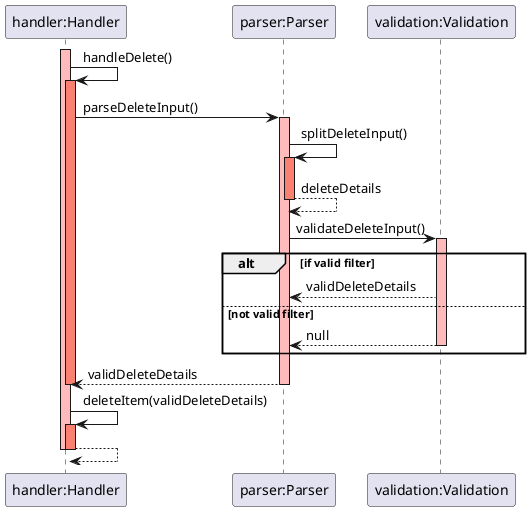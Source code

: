 @startuml
skinparam sequenceReferenceBackgroundColor lightblue

participant "handler:Handler" as Handler
participant "parser:Parser" as Parser
participant "validation:Validation" as Validation


activate Handler #FFBBBB
Handler -> Handler: handleDelete() 
activate Handler #salmon
Handler -> Parser:  parseDeleteInput()


activate Parser #FFBBBB

Parser -> Parser: splitDeleteInput()
activate Parser #salmon
Parser --> Parser: deleteDetails
deactivate Parser #salmon

Parser -> Validation: validateDeleteInput()
alt if valid filter
    activate Validation #FFBBBB
    Validation --> Parser: validDeleteDetails
    
else not valid filter
    Validation --> Parser: null
    deactivate Validation
end

Parser --> Handler: validDeleteDetails
deactivate Parser #FFBBBB
deactivate Handler #salmon

Handler -> Handler: deleteItem(validDeleteDetails)
activate Handler #salmon
Handler --> Handler:
deactivate Handler

deactivate Handler
@enduml